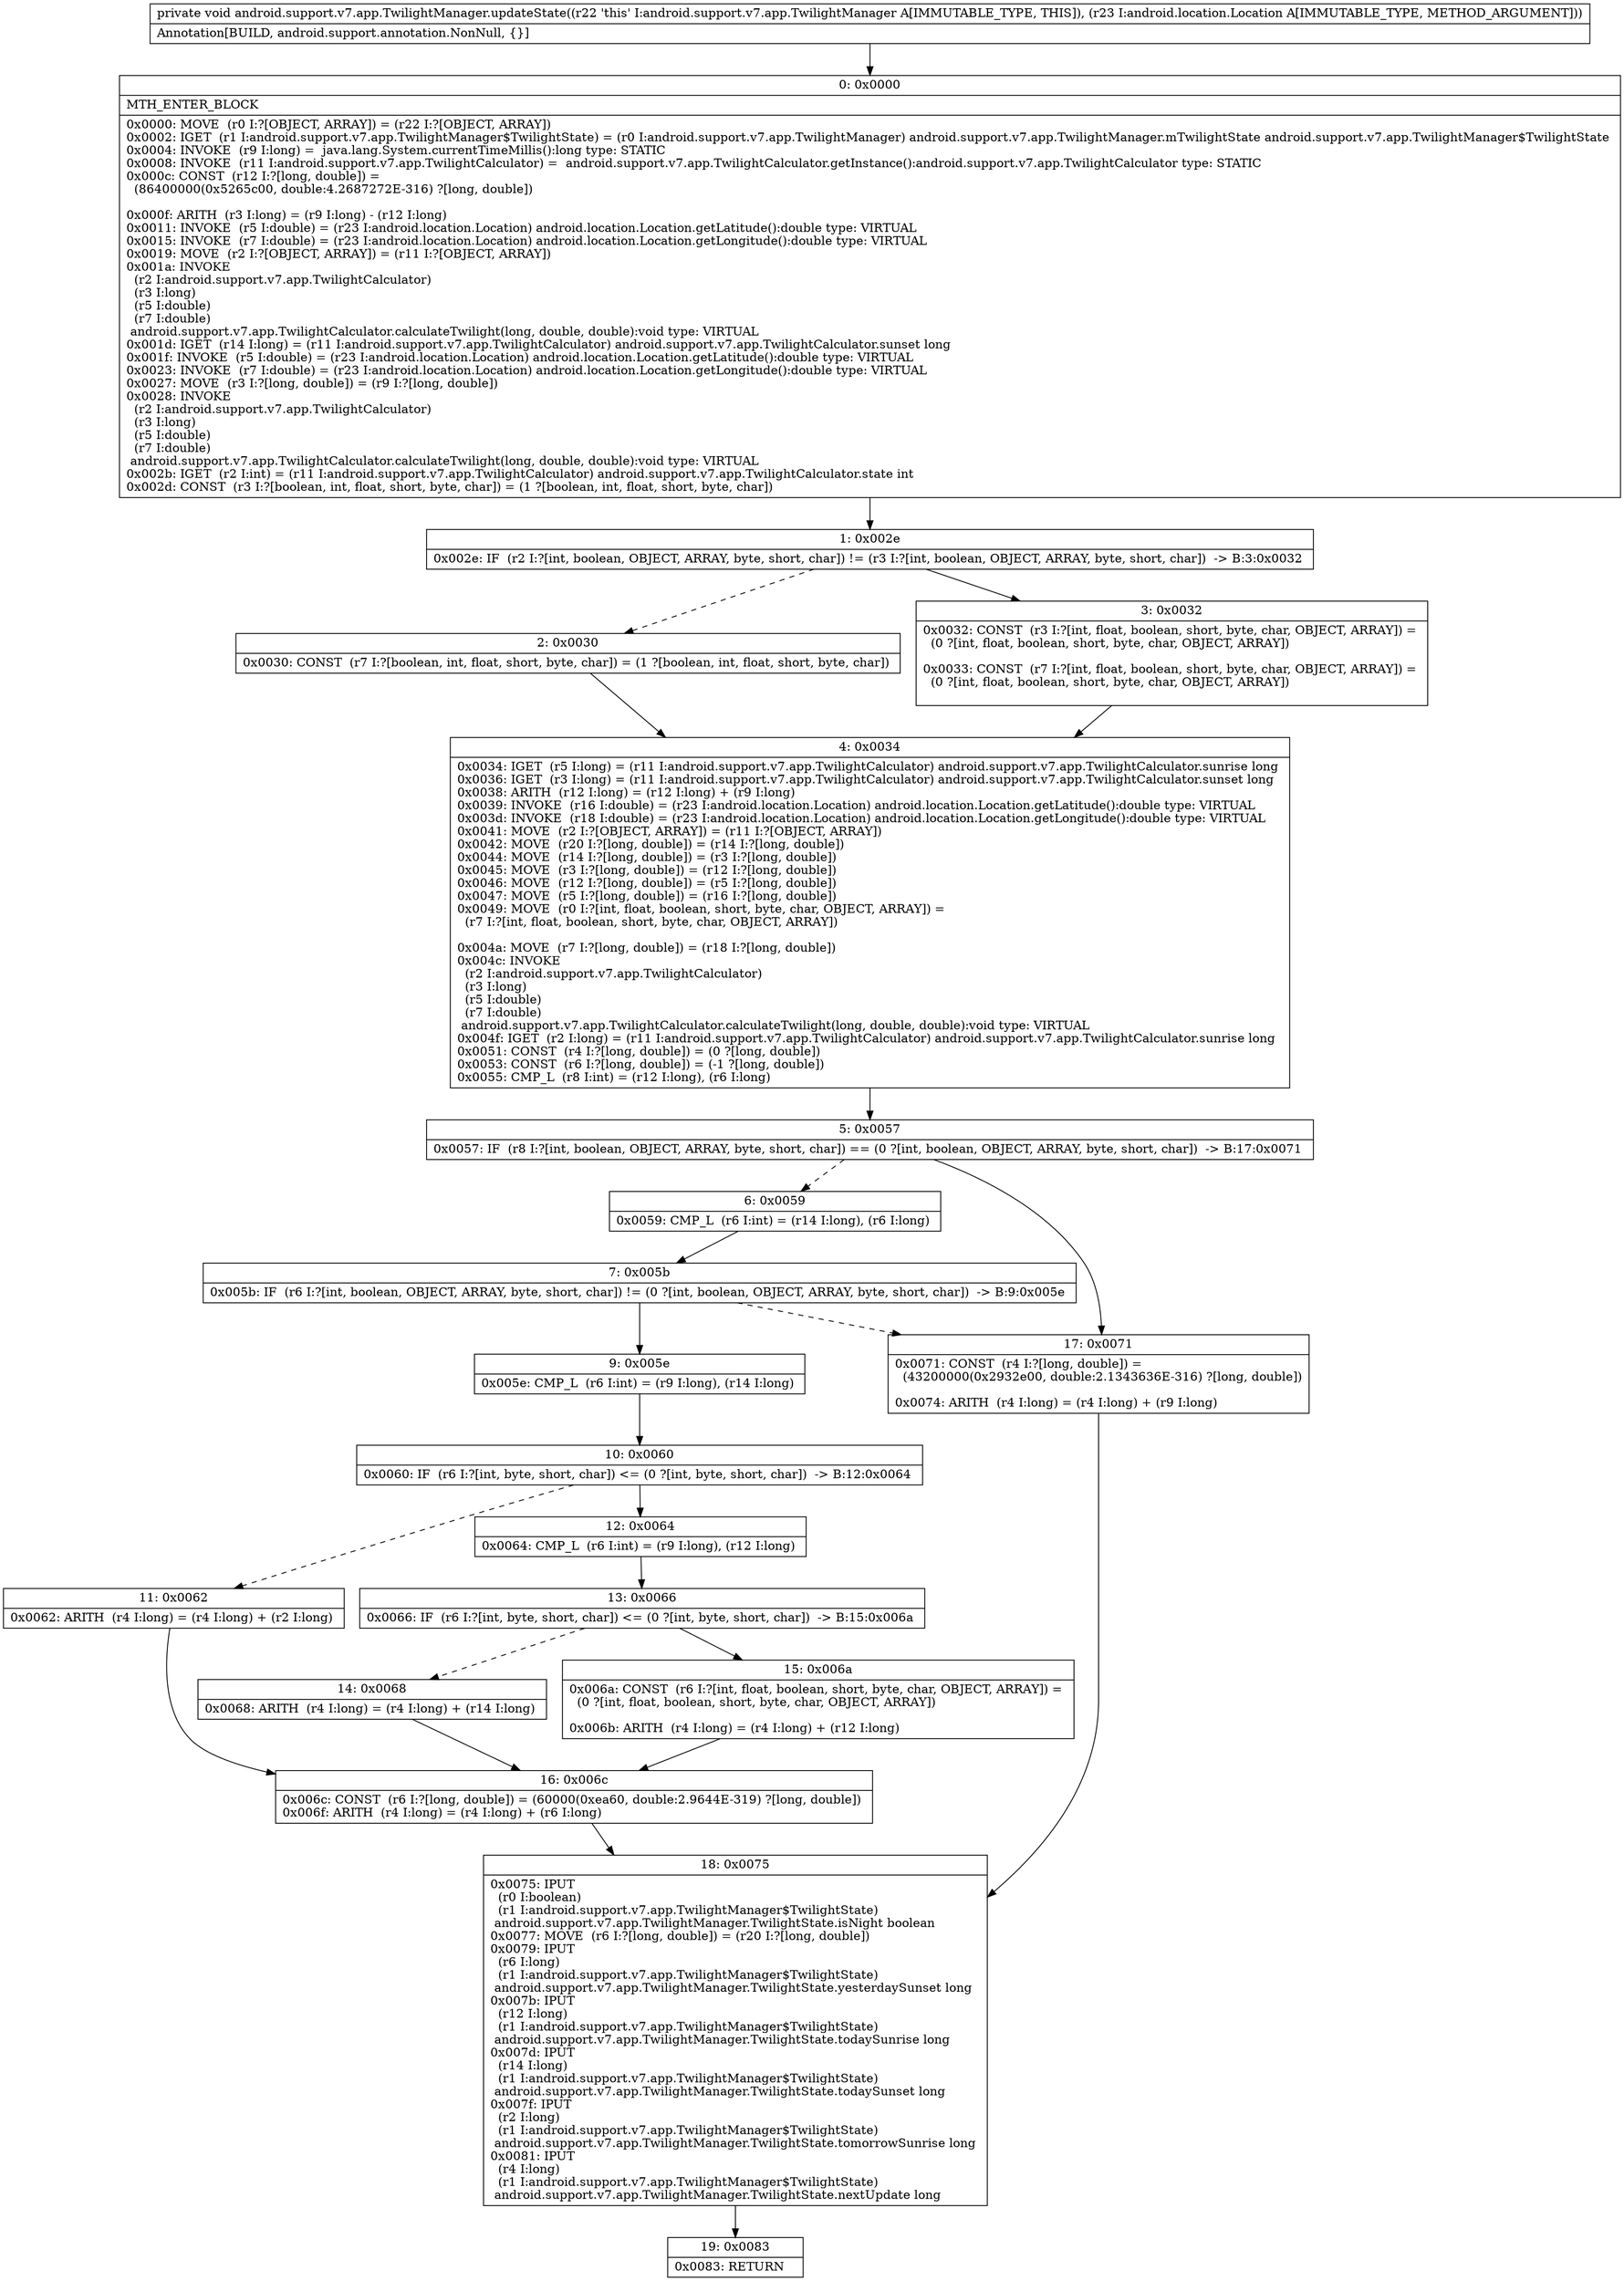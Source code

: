 digraph "CFG forandroid.support.v7.app.TwilightManager.updateState(Landroid\/location\/Location;)V" {
Node_0 [shape=record,label="{0\:\ 0x0000|MTH_ENTER_BLOCK\l|0x0000: MOVE  (r0 I:?[OBJECT, ARRAY]) = (r22 I:?[OBJECT, ARRAY]) \l0x0002: IGET  (r1 I:android.support.v7.app.TwilightManager$TwilightState) = (r0 I:android.support.v7.app.TwilightManager) android.support.v7.app.TwilightManager.mTwilightState android.support.v7.app.TwilightManager$TwilightState \l0x0004: INVOKE  (r9 I:long) =  java.lang.System.currentTimeMillis():long type: STATIC \l0x0008: INVOKE  (r11 I:android.support.v7.app.TwilightCalculator) =  android.support.v7.app.TwilightCalculator.getInstance():android.support.v7.app.TwilightCalculator type: STATIC \l0x000c: CONST  (r12 I:?[long, double]) = \l  (86400000(0x5265c00, double:4.2687272E\-316) ?[long, double])\l \l0x000f: ARITH  (r3 I:long) = (r9 I:long) \- (r12 I:long) \l0x0011: INVOKE  (r5 I:double) = (r23 I:android.location.Location) android.location.Location.getLatitude():double type: VIRTUAL \l0x0015: INVOKE  (r7 I:double) = (r23 I:android.location.Location) android.location.Location.getLongitude():double type: VIRTUAL \l0x0019: MOVE  (r2 I:?[OBJECT, ARRAY]) = (r11 I:?[OBJECT, ARRAY]) \l0x001a: INVOKE  \l  (r2 I:android.support.v7.app.TwilightCalculator)\l  (r3 I:long)\l  (r5 I:double)\l  (r7 I:double)\l android.support.v7.app.TwilightCalculator.calculateTwilight(long, double, double):void type: VIRTUAL \l0x001d: IGET  (r14 I:long) = (r11 I:android.support.v7.app.TwilightCalculator) android.support.v7.app.TwilightCalculator.sunset long \l0x001f: INVOKE  (r5 I:double) = (r23 I:android.location.Location) android.location.Location.getLatitude():double type: VIRTUAL \l0x0023: INVOKE  (r7 I:double) = (r23 I:android.location.Location) android.location.Location.getLongitude():double type: VIRTUAL \l0x0027: MOVE  (r3 I:?[long, double]) = (r9 I:?[long, double]) \l0x0028: INVOKE  \l  (r2 I:android.support.v7.app.TwilightCalculator)\l  (r3 I:long)\l  (r5 I:double)\l  (r7 I:double)\l android.support.v7.app.TwilightCalculator.calculateTwilight(long, double, double):void type: VIRTUAL \l0x002b: IGET  (r2 I:int) = (r11 I:android.support.v7.app.TwilightCalculator) android.support.v7.app.TwilightCalculator.state int \l0x002d: CONST  (r3 I:?[boolean, int, float, short, byte, char]) = (1 ?[boolean, int, float, short, byte, char]) \l}"];
Node_1 [shape=record,label="{1\:\ 0x002e|0x002e: IF  (r2 I:?[int, boolean, OBJECT, ARRAY, byte, short, char]) != (r3 I:?[int, boolean, OBJECT, ARRAY, byte, short, char])  \-\> B:3:0x0032 \l}"];
Node_2 [shape=record,label="{2\:\ 0x0030|0x0030: CONST  (r7 I:?[boolean, int, float, short, byte, char]) = (1 ?[boolean, int, float, short, byte, char]) \l}"];
Node_3 [shape=record,label="{3\:\ 0x0032|0x0032: CONST  (r3 I:?[int, float, boolean, short, byte, char, OBJECT, ARRAY]) = \l  (0 ?[int, float, boolean, short, byte, char, OBJECT, ARRAY])\l \l0x0033: CONST  (r7 I:?[int, float, boolean, short, byte, char, OBJECT, ARRAY]) = \l  (0 ?[int, float, boolean, short, byte, char, OBJECT, ARRAY])\l \l}"];
Node_4 [shape=record,label="{4\:\ 0x0034|0x0034: IGET  (r5 I:long) = (r11 I:android.support.v7.app.TwilightCalculator) android.support.v7.app.TwilightCalculator.sunrise long \l0x0036: IGET  (r3 I:long) = (r11 I:android.support.v7.app.TwilightCalculator) android.support.v7.app.TwilightCalculator.sunset long \l0x0038: ARITH  (r12 I:long) = (r12 I:long) + (r9 I:long) \l0x0039: INVOKE  (r16 I:double) = (r23 I:android.location.Location) android.location.Location.getLatitude():double type: VIRTUAL \l0x003d: INVOKE  (r18 I:double) = (r23 I:android.location.Location) android.location.Location.getLongitude():double type: VIRTUAL \l0x0041: MOVE  (r2 I:?[OBJECT, ARRAY]) = (r11 I:?[OBJECT, ARRAY]) \l0x0042: MOVE  (r20 I:?[long, double]) = (r14 I:?[long, double]) \l0x0044: MOVE  (r14 I:?[long, double]) = (r3 I:?[long, double]) \l0x0045: MOVE  (r3 I:?[long, double]) = (r12 I:?[long, double]) \l0x0046: MOVE  (r12 I:?[long, double]) = (r5 I:?[long, double]) \l0x0047: MOVE  (r5 I:?[long, double]) = (r16 I:?[long, double]) \l0x0049: MOVE  (r0 I:?[int, float, boolean, short, byte, char, OBJECT, ARRAY]) = \l  (r7 I:?[int, float, boolean, short, byte, char, OBJECT, ARRAY])\l \l0x004a: MOVE  (r7 I:?[long, double]) = (r18 I:?[long, double]) \l0x004c: INVOKE  \l  (r2 I:android.support.v7.app.TwilightCalculator)\l  (r3 I:long)\l  (r5 I:double)\l  (r7 I:double)\l android.support.v7.app.TwilightCalculator.calculateTwilight(long, double, double):void type: VIRTUAL \l0x004f: IGET  (r2 I:long) = (r11 I:android.support.v7.app.TwilightCalculator) android.support.v7.app.TwilightCalculator.sunrise long \l0x0051: CONST  (r4 I:?[long, double]) = (0 ?[long, double]) \l0x0053: CONST  (r6 I:?[long, double]) = (\-1 ?[long, double]) \l0x0055: CMP_L  (r8 I:int) = (r12 I:long), (r6 I:long) \l}"];
Node_5 [shape=record,label="{5\:\ 0x0057|0x0057: IF  (r8 I:?[int, boolean, OBJECT, ARRAY, byte, short, char]) == (0 ?[int, boolean, OBJECT, ARRAY, byte, short, char])  \-\> B:17:0x0071 \l}"];
Node_6 [shape=record,label="{6\:\ 0x0059|0x0059: CMP_L  (r6 I:int) = (r14 I:long), (r6 I:long) \l}"];
Node_7 [shape=record,label="{7\:\ 0x005b|0x005b: IF  (r6 I:?[int, boolean, OBJECT, ARRAY, byte, short, char]) != (0 ?[int, boolean, OBJECT, ARRAY, byte, short, char])  \-\> B:9:0x005e \l}"];
Node_9 [shape=record,label="{9\:\ 0x005e|0x005e: CMP_L  (r6 I:int) = (r9 I:long), (r14 I:long) \l}"];
Node_10 [shape=record,label="{10\:\ 0x0060|0x0060: IF  (r6 I:?[int, byte, short, char]) \<= (0 ?[int, byte, short, char])  \-\> B:12:0x0064 \l}"];
Node_11 [shape=record,label="{11\:\ 0x0062|0x0062: ARITH  (r4 I:long) = (r4 I:long) + (r2 I:long) \l}"];
Node_12 [shape=record,label="{12\:\ 0x0064|0x0064: CMP_L  (r6 I:int) = (r9 I:long), (r12 I:long) \l}"];
Node_13 [shape=record,label="{13\:\ 0x0066|0x0066: IF  (r6 I:?[int, byte, short, char]) \<= (0 ?[int, byte, short, char])  \-\> B:15:0x006a \l}"];
Node_14 [shape=record,label="{14\:\ 0x0068|0x0068: ARITH  (r4 I:long) = (r4 I:long) + (r14 I:long) \l}"];
Node_15 [shape=record,label="{15\:\ 0x006a|0x006a: CONST  (r6 I:?[int, float, boolean, short, byte, char, OBJECT, ARRAY]) = \l  (0 ?[int, float, boolean, short, byte, char, OBJECT, ARRAY])\l \l0x006b: ARITH  (r4 I:long) = (r4 I:long) + (r12 I:long) \l}"];
Node_16 [shape=record,label="{16\:\ 0x006c|0x006c: CONST  (r6 I:?[long, double]) = (60000(0xea60, double:2.9644E\-319) ?[long, double]) \l0x006f: ARITH  (r4 I:long) = (r4 I:long) + (r6 I:long) \l}"];
Node_17 [shape=record,label="{17\:\ 0x0071|0x0071: CONST  (r4 I:?[long, double]) = \l  (43200000(0x2932e00, double:2.1343636E\-316) ?[long, double])\l \l0x0074: ARITH  (r4 I:long) = (r4 I:long) + (r9 I:long) \l}"];
Node_18 [shape=record,label="{18\:\ 0x0075|0x0075: IPUT  \l  (r0 I:boolean)\l  (r1 I:android.support.v7.app.TwilightManager$TwilightState)\l android.support.v7.app.TwilightManager.TwilightState.isNight boolean \l0x0077: MOVE  (r6 I:?[long, double]) = (r20 I:?[long, double]) \l0x0079: IPUT  \l  (r6 I:long)\l  (r1 I:android.support.v7.app.TwilightManager$TwilightState)\l android.support.v7.app.TwilightManager.TwilightState.yesterdaySunset long \l0x007b: IPUT  \l  (r12 I:long)\l  (r1 I:android.support.v7.app.TwilightManager$TwilightState)\l android.support.v7.app.TwilightManager.TwilightState.todaySunrise long \l0x007d: IPUT  \l  (r14 I:long)\l  (r1 I:android.support.v7.app.TwilightManager$TwilightState)\l android.support.v7.app.TwilightManager.TwilightState.todaySunset long \l0x007f: IPUT  \l  (r2 I:long)\l  (r1 I:android.support.v7.app.TwilightManager$TwilightState)\l android.support.v7.app.TwilightManager.TwilightState.tomorrowSunrise long \l0x0081: IPUT  \l  (r4 I:long)\l  (r1 I:android.support.v7.app.TwilightManager$TwilightState)\l android.support.v7.app.TwilightManager.TwilightState.nextUpdate long \l}"];
Node_19 [shape=record,label="{19\:\ 0x0083|0x0083: RETURN   \l}"];
MethodNode[shape=record,label="{private void android.support.v7.app.TwilightManager.updateState((r22 'this' I:android.support.v7.app.TwilightManager A[IMMUTABLE_TYPE, THIS]), (r23 I:android.location.Location A[IMMUTABLE_TYPE, METHOD_ARGUMENT]))  | Annotation[BUILD, android.support.annotation.NonNull, \{\}]\l}"];
MethodNode -> Node_0;
Node_0 -> Node_1;
Node_1 -> Node_2[style=dashed];
Node_1 -> Node_3;
Node_2 -> Node_4;
Node_3 -> Node_4;
Node_4 -> Node_5;
Node_5 -> Node_6[style=dashed];
Node_5 -> Node_17;
Node_6 -> Node_7;
Node_7 -> Node_9;
Node_7 -> Node_17[style=dashed];
Node_9 -> Node_10;
Node_10 -> Node_11[style=dashed];
Node_10 -> Node_12;
Node_11 -> Node_16;
Node_12 -> Node_13;
Node_13 -> Node_14[style=dashed];
Node_13 -> Node_15;
Node_14 -> Node_16;
Node_15 -> Node_16;
Node_16 -> Node_18;
Node_17 -> Node_18;
Node_18 -> Node_19;
}

